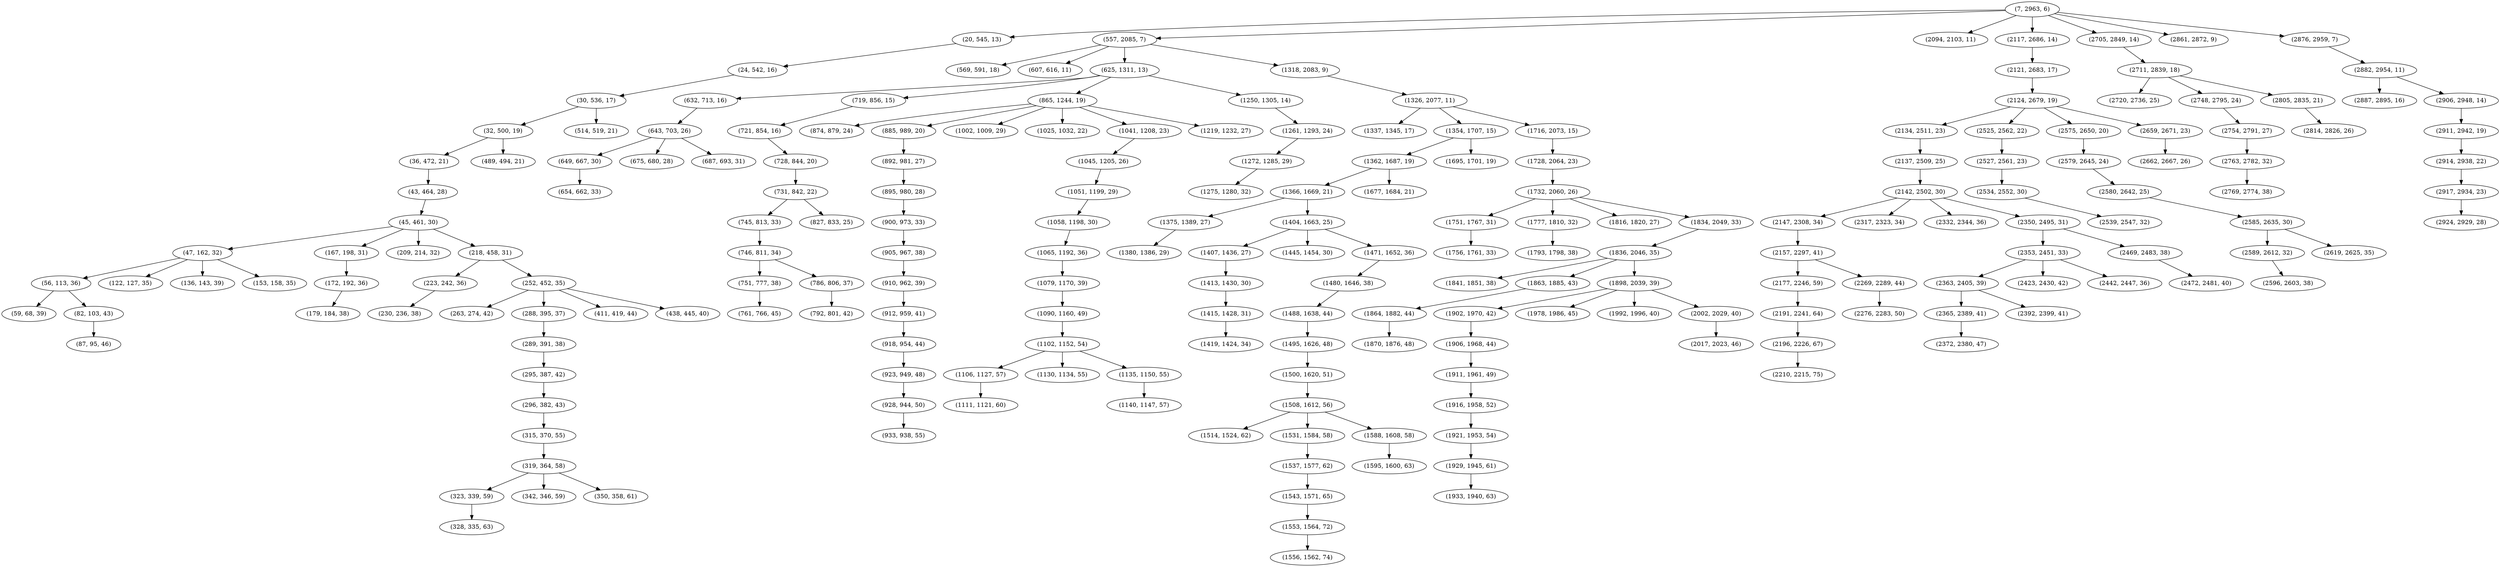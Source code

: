 digraph tree {
    "(7, 2963, 6)";
    "(20, 545, 13)";
    "(24, 542, 16)";
    "(30, 536, 17)";
    "(32, 500, 19)";
    "(36, 472, 21)";
    "(43, 464, 28)";
    "(45, 461, 30)";
    "(47, 162, 32)";
    "(56, 113, 36)";
    "(59, 68, 39)";
    "(82, 103, 43)";
    "(87, 95, 46)";
    "(122, 127, 35)";
    "(136, 143, 39)";
    "(153, 158, 35)";
    "(167, 198, 31)";
    "(172, 192, 36)";
    "(179, 184, 38)";
    "(209, 214, 32)";
    "(218, 458, 31)";
    "(223, 242, 36)";
    "(230, 236, 38)";
    "(252, 452, 35)";
    "(263, 274, 42)";
    "(288, 395, 37)";
    "(289, 391, 38)";
    "(295, 387, 42)";
    "(296, 382, 43)";
    "(315, 370, 55)";
    "(319, 364, 58)";
    "(323, 339, 59)";
    "(328, 335, 63)";
    "(342, 346, 59)";
    "(350, 358, 61)";
    "(411, 419, 44)";
    "(438, 445, 40)";
    "(489, 494, 21)";
    "(514, 519, 21)";
    "(557, 2085, 7)";
    "(569, 591, 18)";
    "(607, 616, 11)";
    "(625, 1311, 13)";
    "(632, 713, 16)";
    "(643, 703, 26)";
    "(649, 667, 30)";
    "(654, 662, 33)";
    "(675, 680, 28)";
    "(687, 693, 31)";
    "(719, 856, 15)";
    "(721, 854, 16)";
    "(728, 844, 20)";
    "(731, 842, 22)";
    "(745, 813, 33)";
    "(746, 811, 34)";
    "(751, 777, 38)";
    "(761, 766, 45)";
    "(786, 806, 37)";
    "(792, 801, 42)";
    "(827, 833, 25)";
    "(865, 1244, 19)";
    "(874, 879, 24)";
    "(885, 989, 20)";
    "(892, 981, 27)";
    "(895, 980, 28)";
    "(900, 973, 33)";
    "(905, 967, 38)";
    "(910, 962, 39)";
    "(912, 959, 41)";
    "(918, 954, 44)";
    "(923, 949, 48)";
    "(928, 944, 50)";
    "(933, 938, 55)";
    "(1002, 1009, 29)";
    "(1025, 1032, 22)";
    "(1041, 1208, 23)";
    "(1045, 1205, 26)";
    "(1051, 1199, 29)";
    "(1058, 1198, 30)";
    "(1065, 1192, 36)";
    "(1079, 1170, 39)";
    "(1090, 1160, 49)";
    "(1102, 1152, 54)";
    "(1106, 1127, 57)";
    "(1111, 1121, 60)";
    "(1130, 1134, 55)";
    "(1135, 1150, 55)";
    "(1140, 1147, 57)";
    "(1219, 1232, 27)";
    "(1250, 1305, 14)";
    "(1261, 1293, 24)";
    "(1272, 1285, 29)";
    "(1275, 1280, 32)";
    "(1318, 2083, 9)";
    "(1326, 2077, 11)";
    "(1337, 1345, 17)";
    "(1354, 1707, 15)";
    "(1362, 1687, 19)";
    "(1366, 1669, 21)";
    "(1375, 1389, 27)";
    "(1380, 1386, 29)";
    "(1404, 1663, 25)";
    "(1407, 1436, 27)";
    "(1413, 1430, 30)";
    "(1415, 1428, 31)";
    "(1419, 1424, 34)";
    "(1445, 1454, 30)";
    "(1471, 1652, 36)";
    "(1480, 1646, 38)";
    "(1488, 1638, 44)";
    "(1495, 1626, 48)";
    "(1500, 1620, 51)";
    "(1508, 1612, 56)";
    "(1514, 1524, 62)";
    "(1531, 1584, 58)";
    "(1537, 1577, 62)";
    "(1543, 1571, 65)";
    "(1553, 1564, 72)";
    "(1556, 1562, 74)";
    "(1588, 1608, 58)";
    "(1595, 1600, 63)";
    "(1677, 1684, 21)";
    "(1695, 1701, 19)";
    "(1716, 2073, 15)";
    "(1728, 2064, 23)";
    "(1732, 2060, 26)";
    "(1751, 1767, 31)";
    "(1756, 1761, 33)";
    "(1777, 1810, 32)";
    "(1793, 1798, 38)";
    "(1816, 1820, 27)";
    "(1834, 2049, 33)";
    "(1836, 2046, 35)";
    "(1841, 1851, 38)";
    "(1863, 1885, 43)";
    "(1864, 1882, 44)";
    "(1870, 1876, 48)";
    "(1898, 2039, 39)";
    "(1902, 1970, 42)";
    "(1906, 1968, 44)";
    "(1911, 1961, 49)";
    "(1916, 1958, 52)";
    "(1921, 1953, 54)";
    "(1929, 1945, 61)";
    "(1933, 1940, 63)";
    "(1978, 1986, 45)";
    "(1992, 1996, 40)";
    "(2002, 2029, 40)";
    "(2017, 2023, 46)";
    "(2094, 2103, 11)";
    "(2117, 2686, 14)";
    "(2121, 2683, 17)";
    "(2124, 2679, 19)";
    "(2134, 2511, 23)";
    "(2137, 2509, 25)";
    "(2142, 2502, 30)";
    "(2147, 2308, 34)";
    "(2157, 2297, 41)";
    "(2177, 2246, 59)";
    "(2191, 2241, 64)";
    "(2196, 2226, 67)";
    "(2210, 2215, 75)";
    "(2269, 2289, 44)";
    "(2276, 2283, 50)";
    "(2317, 2323, 34)";
    "(2332, 2344, 36)";
    "(2350, 2495, 31)";
    "(2353, 2451, 33)";
    "(2363, 2405, 39)";
    "(2365, 2389, 41)";
    "(2372, 2380, 47)";
    "(2392, 2399, 41)";
    "(2423, 2430, 42)";
    "(2442, 2447, 36)";
    "(2469, 2483, 38)";
    "(2472, 2481, 40)";
    "(2525, 2562, 22)";
    "(2527, 2561, 23)";
    "(2534, 2552, 30)";
    "(2539, 2547, 32)";
    "(2575, 2650, 20)";
    "(2579, 2645, 24)";
    "(2580, 2642, 25)";
    "(2585, 2635, 30)";
    "(2589, 2612, 32)";
    "(2596, 2603, 38)";
    "(2619, 2625, 35)";
    "(2659, 2671, 23)";
    "(2662, 2667, 26)";
    "(2705, 2849, 14)";
    "(2711, 2839, 18)";
    "(2720, 2736, 25)";
    "(2748, 2795, 24)";
    "(2754, 2791, 27)";
    "(2763, 2782, 32)";
    "(2769, 2774, 38)";
    "(2805, 2835, 21)";
    "(2814, 2826, 26)";
    "(2861, 2872, 9)";
    "(2876, 2959, 7)";
    "(2882, 2954, 11)";
    "(2887, 2895, 16)";
    "(2906, 2948, 14)";
    "(2911, 2942, 19)";
    "(2914, 2938, 22)";
    "(2917, 2934, 23)";
    "(2924, 2929, 28)";
    "(7, 2963, 6)" -> "(20, 545, 13)";
    "(7, 2963, 6)" -> "(557, 2085, 7)";
    "(7, 2963, 6)" -> "(2094, 2103, 11)";
    "(7, 2963, 6)" -> "(2117, 2686, 14)";
    "(7, 2963, 6)" -> "(2705, 2849, 14)";
    "(7, 2963, 6)" -> "(2861, 2872, 9)";
    "(7, 2963, 6)" -> "(2876, 2959, 7)";
    "(20, 545, 13)" -> "(24, 542, 16)";
    "(24, 542, 16)" -> "(30, 536, 17)";
    "(30, 536, 17)" -> "(32, 500, 19)";
    "(30, 536, 17)" -> "(514, 519, 21)";
    "(32, 500, 19)" -> "(36, 472, 21)";
    "(32, 500, 19)" -> "(489, 494, 21)";
    "(36, 472, 21)" -> "(43, 464, 28)";
    "(43, 464, 28)" -> "(45, 461, 30)";
    "(45, 461, 30)" -> "(47, 162, 32)";
    "(45, 461, 30)" -> "(167, 198, 31)";
    "(45, 461, 30)" -> "(209, 214, 32)";
    "(45, 461, 30)" -> "(218, 458, 31)";
    "(47, 162, 32)" -> "(56, 113, 36)";
    "(47, 162, 32)" -> "(122, 127, 35)";
    "(47, 162, 32)" -> "(136, 143, 39)";
    "(47, 162, 32)" -> "(153, 158, 35)";
    "(56, 113, 36)" -> "(59, 68, 39)";
    "(56, 113, 36)" -> "(82, 103, 43)";
    "(82, 103, 43)" -> "(87, 95, 46)";
    "(167, 198, 31)" -> "(172, 192, 36)";
    "(172, 192, 36)" -> "(179, 184, 38)";
    "(218, 458, 31)" -> "(223, 242, 36)";
    "(218, 458, 31)" -> "(252, 452, 35)";
    "(223, 242, 36)" -> "(230, 236, 38)";
    "(252, 452, 35)" -> "(263, 274, 42)";
    "(252, 452, 35)" -> "(288, 395, 37)";
    "(252, 452, 35)" -> "(411, 419, 44)";
    "(252, 452, 35)" -> "(438, 445, 40)";
    "(288, 395, 37)" -> "(289, 391, 38)";
    "(289, 391, 38)" -> "(295, 387, 42)";
    "(295, 387, 42)" -> "(296, 382, 43)";
    "(296, 382, 43)" -> "(315, 370, 55)";
    "(315, 370, 55)" -> "(319, 364, 58)";
    "(319, 364, 58)" -> "(323, 339, 59)";
    "(319, 364, 58)" -> "(342, 346, 59)";
    "(319, 364, 58)" -> "(350, 358, 61)";
    "(323, 339, 59)" -> "(328, 335, 63)";
    "(557, 2085, 7)" -> "(569, 591, 18)";
    "(557, 2085, 7)" -> "(607, 616, 11)";
    "(557, 2085, 7)" -> "(625, 1311, 13)";
    "(557, 2085, 7)" -> "(1318, 2083, 9)";
    "(625, 1311, 13)" -> "(632, 713, 16)";
    "(625, 1311, 13)" -> "(719, 856, 15)";
    "(625, 1311, 13)" -> "(865, 1244, 19)";
    "(625, 1311, 13)" -> "(1250, 1305, 14)";
    "(632, 713, 16)" -> "(643, 703, 26)";
    "(643, 703, 26)" -> "(649, 667, 30)";
    "(643, 703, 26)" -> "(675, 680, 28)";
    "(643, 703, 26)" -> "(687, 693, 31)";
    "(649, 667, 30)" -> "(654, 662, 33)";
    "(719, 856, 15)" -> "(721, 854, 16)";
    "(721, 854, 16)" -> "(728, 844, 20)";
    "(728, 844, 20)" -> "(731, 842, 22)";
    "(731, 842, 22)" -> "(745, 813, 33)";
    "(731, 842, 22)" -> "(827, 833, 25)";
    "(745, 813, 33)" -> "(746, 811, 34)";
    "(746, 811, 34)" -> "(751, 777, 38)";
    "(746, 811, 34)" -> "(786, 806, 37)";
    "(751, 777, 38)" -> "(761, 766, 45)";
    "(786, 806, 37)" -> "(792, 801, 42)";
    "(865, 1244, 19)" -> "(874, 879, 24)";
    "(865, 1244, 19)" -> "(885, 989, 20)";
    "(865, 1244, 19)" -> "(1002, 1009, 29)";
    "(865, 1244, 19)" -> "(1025, 1032, 22)";
    "(865, 1244, 19)" -> "(1041, 1208, 23)";
    "(865, 1244, 19)" -> "(1219, 1232, 27)";
    "(885, 989, 20)" -> "(892, 981, 27)";
    "(892, 981, 27)" -> "(895, 980, 28)";
    "(895, 980, 28)" -> "(900, 973, 33)";
    "(900, 973, 33)" -> "(905, 967, 38)";
    "(905, 967, 38)" -> "(910, 962, 39)";
    "(910, 962, 39)" -> "(912, 959, 41)";
    "(912, 959, 41)" -> "(918, 954, 44)";
    "(918, 954, 44)" -> "(923, 949, 48)";
    "(923, 949, 48)" -> "(928, 944, 50)";
    "(928, 944, 50)" -> "(933, 938, 55)";
    "(1041, 1208, 23)" -> "(1045, 1205, 26)";
    "(1045, 1205, 26)" -> "(1051, 1199, 29)";
    "(1051, 1199, 29)" -> "(1058, 1198, 30)";
    "(1058, 1198, 30)" -> "(1065, 1192, 36)";
    "(1065, 1192, 36)" -> "(1079, 1170, 39)";
    "(1079, 1170, 39)" -> "(1090, 1160, 49)";
    "(1090, 1160, 49)" -> "(1102, 1152, 54)";
    "(1102, 1152, 54)" -> "(1106, 1127, 57)";
    "(1102, 1152, 54)" -> "(1130, 1134, 55)";
    "(1102, 1152, 54)" -> "(1135, 1150, 55)";
    "(1106, 1127, 57)" -> "(1111, 1121, 60)";
    "(1135, 1150, 55)" -> "(1140, 1147, 57)";
    "(1250, 1305, 14)" -> "(1261, 1293, 24)";
    "(1261, 1293, 24)" -> "(1272, 1285, 29)";
    "(1272, 1285, 29)" -> "(1275, 1280, 32)";
    "(1318, 2083, 9)" -> "(1326, 2077, 11)";
    "(1326, 2077, 11)" -> "(1337, 1345, 17)";
    "(1326, 2077, 11)" -> "(1354, 1707, 15)";
    "(1326, 2077, 11)" -> "(1716, 2073, 15)";
    "(1354, 1707, 15)" -> "(1362, 1687, 19)";
    "(1354, 1707, 15)" -> "(1695, 1701, 19)";
    "(1362, 1687, 19)" -> "(1366, 1669, 21)";
    "(1362, 1687, 19)" -> "(1677, 1684, 21)";
    "(1366, 1669, 21)" -> "(1375, 1389, 27)";
    "(1366, 1669, 21)" -> "(1404, 1663, 25)";
    "(1375, 1389, 27)" -> "(1380, 1386, 29)";
    "(1404, 1663, 25)" -> "(1407, 1436, 27)";
    "(1404, 1663, 25)" -> "(1445, 1454, 30)";
    "(1404, 1663, 25)" -> "(1471, 1652, 36)";
    "(1407, 1436, 27)" -> "(1413, 1430, 30)";
    "(1413, 1430, 30)" -> "(1415, 1428, 31)";
    "(1415, 1428, 31)" -> "(1419, 1424, 34)";
    "(1471, 1652, 36)" -> "(1480, 1646, 38)";
    "(1480, 1646, 38)" -> "(1488, 1638, 44)";
    "(1488, 1638, 44)" -> "(1495, 1626, 48)";
    "(1495, 1626, 48)" -> "(1500, 1620, 51)";
    "(1500, 1620, 51)" -> "(1508, 1612, 56)";
    "(1508, 1612, 56)" -> "(1514, 1524, 62)";
    "(1508, 1612, 56)" -> "(1531, 1584, 58)";
    "(1508, 1612, 56)" -> "(1588, 1608, 58)";
    "(1531, 1584, 58)" -> "(1537, 1577, 62)";
    "(1537, 1577, 62)" -> "(1543, 1571, 65)";
    "(1543, 1571, 65)" -> "(1553, 1564, 72)";
    "(1553, 1564, 72)" -> "(1556, 1562, 74)";
    "(1588, 1608, 58)" -> "(1595, 1600, 63)";
    "(1716, 2073, 15)" -> "(1728, 2064, 23)";
    "(1728, 2064, 23)" -> "(1732, 2060, 26)";
    "(1732, 2060, 26)" -> "(1751, 1767, 31)";
    "(1732, 2060, 26)" -> "(1777, 1810, 32)";
    "(1732, 2060, 26)" -> "(1816, 1820, 27)";
    "(1732, 2060, 26)" -> "(1834, 2049, 33)";
    "(1751, 1767, 31)" -> "(1756, 1761, 33)";
    "(1777, 1810, 32)" -> "(1793, 1798, 38)";
    "(1834, 2049, 33)" -> "(1836, 2046, 35)";
    "(1836, 2046, 35)" -> "(1841, 1851, 38)";
    "(1836, 2046, 35)" -> "(1863, 1885, 43)";
    "(1836, 2046, 35)" -> "(1898, 2039, 39)";
    "(1863, 1885, 43)" -> "(1864, 1882, 44)";
    "(1864, 1882, 44)" -> "(1870, 1876, 48)";
    "(1898, 2039, 39)" -> "(1902, 1970, 42)";
    "(1898, 2039, 39)" -> "(1978, 1986, 45)";
    "(1898, 2039, 39)" -> "(1992, 1996, 40)";
    "(1898, 2039, 39)" -> "(2002, 2029, 40)";
    "(1902, 1970, 42)" -> "(1906, 1968, 44)";
    "(1906, 1968, 44)" -> "(1911, 1961, 49)";
    "(1911, 1961, 49)" -> "(1916, 1958, 52)";
    "(1916, 1958, 52)" -> "(1921, 1953, 54)";
    "(1921, 1953, 54)" -> "(1929, 1945, 61)";
    "(1929, 1945, 61)" -> "(1933, 1940, 63)";
    "(2002, 2029, 40)" -> "(2017, 2023, 46)";
    "(2117, 2686, 14)" -> "(2121, 2683, 17)";
    "(2121, 2683, 17)" -> "(2124, 2679, 19)";
    "(2124, 2679, 19)" -> "(2134, 2511, 23)";
    "(2124, 2679, 19)" -> "(2525, 2562, 22)";
    "(2124, 2679, 19)" -> "(2575, 2650, 20)";
    "(2124, 2679, 19)" -> "(2659, 2671, 23)";
    "(2134, 2511, 23)" -> "(2137, 2509, 25)";
    "(2137, 2509, 25)" -> "(2142, 2502, 30)";
    "(2142, 2502, 30)" -> "(2147, 2308, 34)";
    "(2142, 2502, 30)" -> "(2317, 2323, 34)";
    "(2142, 2502, 30)" -> "(2332, 2344, 36)";
    "(2142, 2502, 30)" -> "(2350, 2495, 31)";
    "(2147, 2308, 34)" -> "(2157, 2297, 41)";
    "(2157, 2297, 41)" -> "(2177, 2246, 59)";
    "(2157, 2297, 41)" -> "(2269, 2289, 44)";
    "(2177, 2246, 59)" -> "(2191, 2241, 64)";
    "(2191, 2241, 64)" -> "(2196, 2226, 67)";
    "(2196, 2226, 67)" -> "(2210, 2215, 75)";
    "(2269, 2289, 44)" -> "(2276, 2283, 50)";
    "(2350, 2495, 31)" -> "(2353, 2451, 33)";
    "(2350, 2495, 31)" -> "(2469, 2483, 38)";
    "(2353, 2451, 33)" -> "(2363, 2405, 39)";
    "(2353, 2451, 33)" -> "(2423, 2430, 42)";
    "(2353, 2451, 33)" -> "(2442, 2447, 36)";
    "(2363, 2405, 39)" -> "(2365, 2389, 41)";
    "(2363, 2405, 39)" -> "(2392, 2399, 41)";
    "(2365, 2389, 41)" -> "(2372, 2380, 47)";
    "(2469, 2483, 38)" -> "(2472, 2481, 40)";
    "(2525, 2562, 22)" -> "(2527, 2561, 23)";
    "(2527, 2561, 23)" -> "(2534, 2552, 30)";
    "(2534, 2552, 30)" -> "(2539, 2547, 32)";
    "(2575, 2650, 20)" -> "(2579, 2645, 24)";
    "(2579, 2645, 24)" -> "(2580, 2642, 25)";
    "(2580, 2642, 25)" -> "(2585, 2635, 30)";
    "(2585, 2635, 30)" -> "(2589, 2612, 32)";
    "(2585, 2635, 30)" -> "(2619, 2625, 35)";
    "(2589, 2612, 32)" -> "(2596, 2603, 38)";
    "(2659, 2671, 23)" -> "(2662, 2667, 26)";
    "(2705, 2849, 14)" -> "(2711, 2839, 18)";
    "(2711, 2839, 18)" -> "(2720, 2736, 25)";
    "(2711, 2839, 18)" -> "(2748, 2795, 24)";
    "(2711, 2839, 18)" -> "(2805, 2835, 21)";
    "(2748, 2795, 24)" -> "(2754, 2791, 27)";
    "(2754, 2791, 27)" -> "(2763, 2782, 32)";
    "(2763, 2782, 32)" -> "(2769, 2774, 38)";
    "(2805, 2835, 21)" -> "(2814, 2826, 26)";
    "(2876, 2959, 7)" -> "(2882, 2954, 11)";
    "(2882, 2954, 11)" -> "(2887, 2895, 16)";
    "(2882, 2954, 11)" -> "(2906, 2948, 14)";
    "(2906, 2948, 14)" -> "(2911, 2942, 19)";
    "(2911, 2942, 19)" -> "(2914, 2938, 22)";
    "(2914, 2938, 22)" -> "(2917, 2934, 23)";
    "(2917, 2934, 23)" -> "(2924, 2929, 28)";
}
